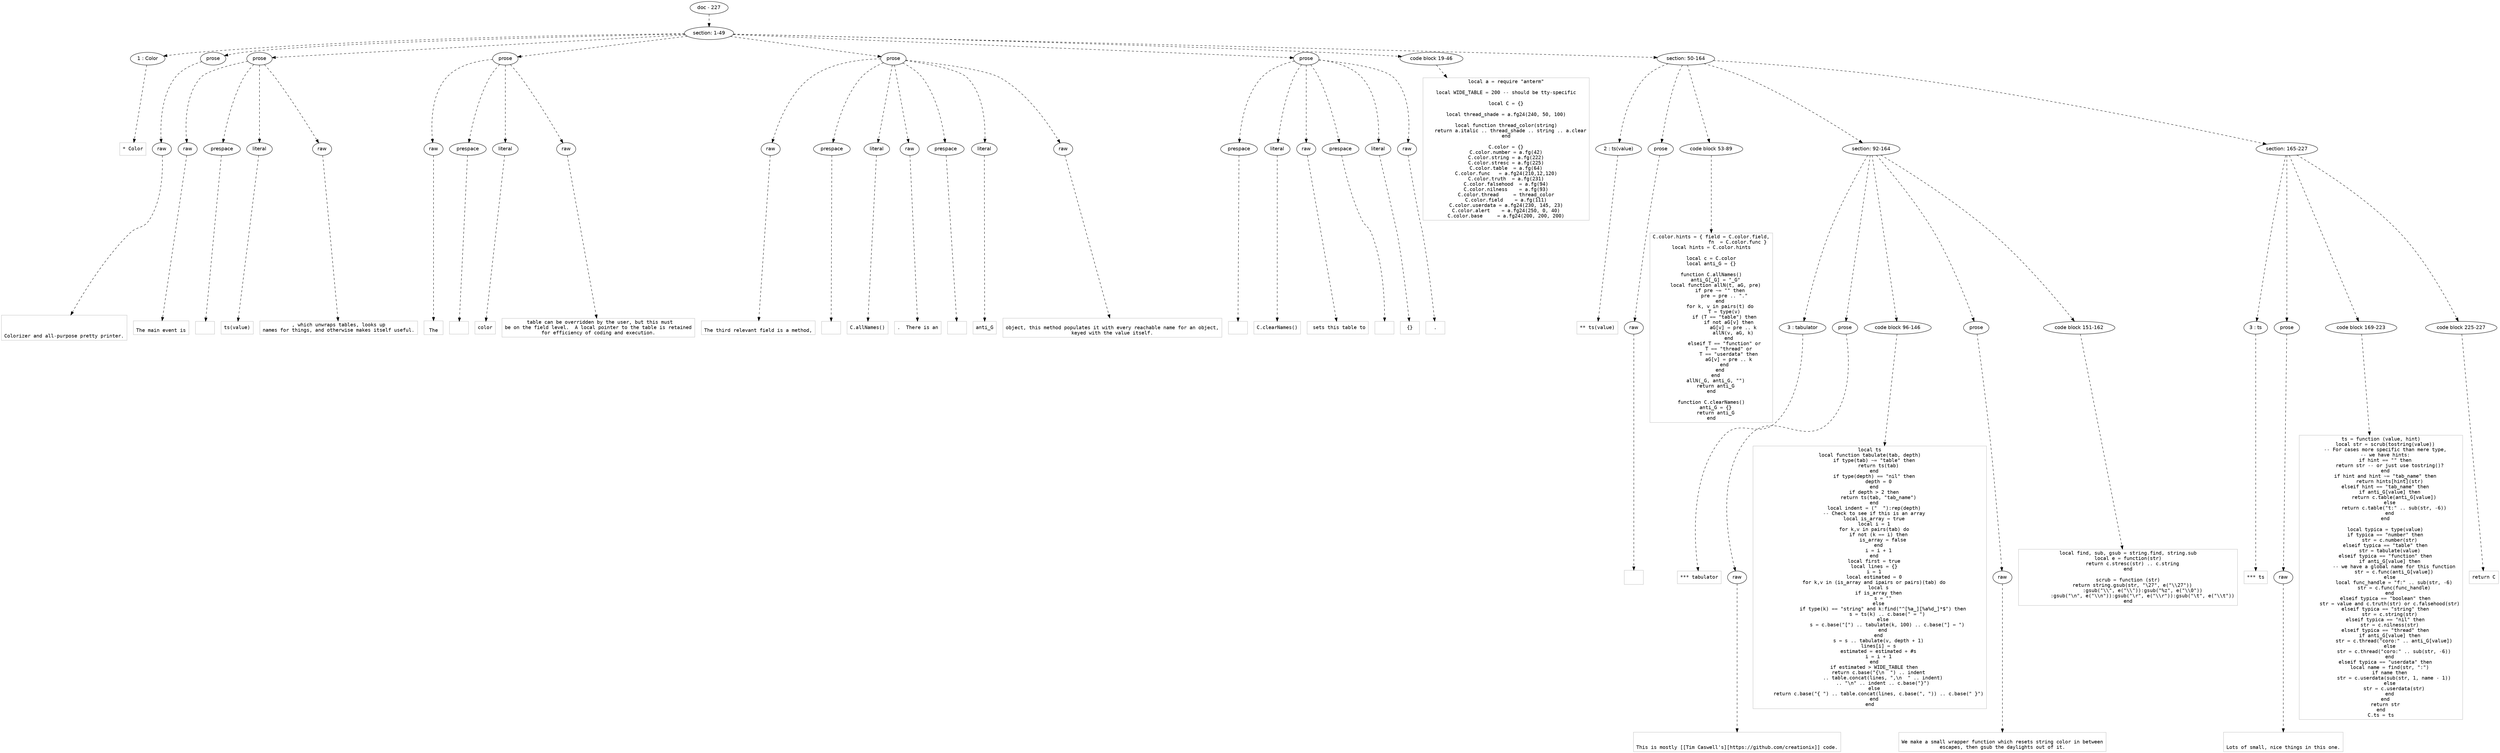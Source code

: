 digraph lpegNode {

node [fontname=Helvetica]
edge [style=dashed]

doc_0 [label="doc - 227"]


doc_0 -> { section_1}
{rank=same; section_1}

section_1 [label="section: 1-49"]


// END RANK doc_0

section_1 -> { header_2 prose_3 prose_4 prose_5 prose_6 prose_7 codeblock_8 section_9}
{rank=same; header_2 prose_3 prose_4 prose_5 prose_6 prose_7 codeblock_8 section_9}

header_2 [label="1 : Color"]

prose_3 [label="prose"]

prose_4 [label="prose"]

prose_5 [label="prose"]

prose_6 [label="prose"]

prose_7 [label="prose"]

codeblock_8 [label="code block 19-46"]

section_9 [label="section: 50-164"]


// END RANK section_1

header_2 -> leaf_10
leaf_10  [color=Gray,shape=rectangle,fontname=Inconsolata,label="* Color"]
// END RANK header_2

prose_3 -> { raw_11}
{rank=same; raw_11}

raw_11 [label="raw"]


// END RANK prose_3

raw_11 -> leaf_12
leaf_12  [color=Gray,shape=rectangle,fontname=Inconsolata,label="


Colorizer and all-purpose pretty printer.
"]
// END RANK raw_11

prose_4 -> { raw_13 prespace_14 literal_15 raw_16}
{rank=same; raw_13 prespace_14 literal_15 raw_16}

raw_13 [label="raw"]

prespace_14 [label="prespace"]

literal_15 [label="literal"]

raw_16 [label="raw"]


// END RANK prose_4

raw_13 -> leaf_17
leaf_17  [color=Gray,shape=rectangle,fontname=Inconsolata,label="
The main event is"]
// END RANK raw_13

prespace_14 -> leaf_18
leaf_18  [color=Gray,shape=rectangle,fontname=Inconsolata,label=" "]
// END RANK prespace_14

literal_15 -> leaf_19
leaf_19  [color=Gray,shape=rectangle,fontname=Inconsolata,label="ts(value)"]
// END RANK literal_15

raw_16 -> leaf_20
leaf_20  [color=Gray,shape=rectangle,fontname=Inconsolata,label=", which unwraps tables, looks up
names for things, and otherwise makes itself useful.
"]
// END RANK raw_16

prose_5 -> { raw_21 prespace_22 literal_23 raw_24}
{rank=same; raw_21 prespace_22 literal_23 raw_24}

raw_21 [label="raw"]

prespace_22 [label="prespace"]

literal_23 [label="literal"]

raw_24 [label="raw"]


// END RANK prose_5

raw_21 -> leaf_25
leaf_25  [color=Gray,shape=rectangle,fontname=Inconsolata,label="
The"]
// END RANK raw_21

prespace_22 -> leaf_26
leaf_26  [color=Gray,shape=rectangle,fontname=Inconsolata,label=" "]
// END RANK prespace_22

literal_23 -> leaf_27
leaf_27  [color=Gray,shape=rectangle,fontname=Inconsolata,label="color"]
// END RANK literal_23

raw_24 -> leaf_28
leaf_28  [color=Gray,shape=rectangle,fontname=Inconsolata,label=" table can be overridden by the user, but this must
be on the field level.  A local pointer to the table is retained
for efficiency of coding and execution.
"]
// END RANK raw_24

prose_6 -> { raw_29 prespace_30 literal_31 raw_32 prespace_33 literal_34 raw_35}
{rank=same; raw_29 prespace_30 literal_31 raw_32 prespace_33 literal_34 raw_35}

raw_29 [label="raw"]

prespace_30 [label="prespace"]

literal_31 [label="literal"]

raw_32 [label="raw"]

prespace_33 [label="prespace"]

literal_34 [label="literal"]

raw_35 [label="raw"]


// END RANK prose_6

raw_29 -> leaf_36
leaf_36  [color=Gray,shape=rectangle,fontname=Inconsolata,label="
The third relevant field is a method,"]
// END RANK raw_29

prespace_30 -> leaf_37
leaf_37  [color=Gray,shape=rectangle,fontname=Inconsolata,label=" "]
// END RANK prespace_30

literal_31 -> leaf_38
leaf_38  [color=Gray,shape=rectangle,fontname=Inconsolata,label="C.allNames()"]
// END RANK literal_31

raw_32 -> leaf_39
leaf_39  [color=Gray,shape=rectangle,fontname=Inconsolata,label=".  There is an"]
// END RANK raw_32

prespace_33 -> leaf_40
leaf_40  [color=Gray,shape=rectangle,fontname=Inconsolata,label=" "]
// END RANK prespace_33

literal_34 -> leaf_41
leaf_41  [color=Gray,shape=rectangle,fontname=Inconsolata,label="anti_G"]
// END RANK literal_34

raw_35 -> leaf_42
leaf_42  [color=Gray,shape=rectangle,fontname=Inconsolata,label="
object, this method populates it with every reachable name for an object,
keyed with the value itself.
"]
// END RANK raw_35

prose_7 -> { prespace_43 literal_44 raw_45 prespace_46 literal_47 raw_48}
{rank=same; prespace_43 literal_44 raw_45 prespace_46 literal_47 raw_48}

prespace_43 [label="prespace"]

literal_44 [label="literal"]

raw_45 [label="raw"]

prespace_46 [label="prespace"]

literal_47 [label="literal"]

raw_48 [label="raw"]


// END RANK prose_7

prespace_43 -> leaf_49
leaf_49  [color=Gray,shape=rectangle,fontname=Inconsolata,label=""]
// END RANK prespace_43

literal_44 -> leaf_50
leaf_50  [color=Gray,shape=rectangle,fontname=Inconsolata,label="C.clearNames()"]
// END RANK literal_44

raw_45 -> leaf_51
leaf_51  [color=Gray,shape=rectangle,fontname=Inconsolata,label=" sets this table to"]
// END RANK raw_45

prespace_46 -> leaf_52
leaf_52  [color=Gray,shape=rectangle,fontname=Inconsolata,label=" "]
// END RANK prespace_46

literal_47 -> leaf_53
leaf_53  [color=Gray,shape=rectangle,fontname=Inconsolata,label="{}"]
// END RANK literal_47

raw_48 -> leaf_54
leaf_54  [color=Gray,shape=rectangle,fontname=Inconsolata,label=".
"]
// END RANK raw_48

codeblock_8 -> leaf_55
leaf_55  [color=Gray,shape=rectangle,fontname=Inconsolata,label="local a = require \"anterm\"

local WIDE_TABLE = 200 -- should be tty-specific

local C = {}

local thread_shade = a.fg24(240, 50, 100)

local function thread_color(string)
   return a.italic .. thread_shade .. string .. a.clear
end

C.color = {}
C.color.number = a.fg(42)
C.color.string = a.fg(222)
C.color.stresc = a.fg(225)
C.color.table  = a.fg(64)
C.color.func   = a.fg24(210,12,120)
C.color.truth  = a.fg(231)
C.color.falsehood  = a.fg(94)
C.color.nilness    = a.fg(93)
C.color.thread     = thread_color
C.color.field    = a.fg(111)
C.color.userdata = a.fg24(230, 145, 23)
C.color.alert    = a.fg24(250, 0, 40)
C.color.base     = a.fg24(200, 200, 200)"]
// END RANK codeblock_8

section_9 -> { header_56 prose_57 codeblock_58 section_59 section_60}
{rank=same; header_56 prose_57 codeblock_58 section_59 section_60}

header_56 [label="2 : ts(value)"]

prose_57 [label="prose"]

codeblock_58 [label="code block 53-89"]

section_59 [label="section: 92-164"]

section_60 [label="section: 165-227"]


// END RANK section_9

header_56 -> leaf_61
leaf_61  [color=Gray,shape=rectangle,fontname=Inconsolata,label="** ts(value)"]
// END RANK header_56

prose_57 -> { raw_62}
{rank=same; raw_62}

raw_62 [label="raw"]


// END RANK prose_57

raw_62 -> leaf_63
leaf_63  [color=Gray,shape=rectangle,fontname=Inconsolata,label="

"]
// END RANK raw_62

codeblock_58 -> leaf_64
leaf_64  [color=Gray,shape=rectangle,fontname=Inconsolata,label="C.color.hints = { field = C.color.field,
                  fn  = C.color.func }
local hints = C.color.hints

local c = C.color
local anti_G = {}

function C.allNames()
   anti_G[_G] = \"_G\"
   local function allN(t, aG, pre)
      if pre ~= \"\" then
         pre = pre .. \".\"
      end
      for k, v in pairs(t) do
         T = type(v)
         if (T == \"table\") then
            if not aG[v] then
               aG[v] = pre .. k
               allN(v, aG, k)
            end
         elseif T == \"function\" or
            T == \"thread\" or
            T == \"userdata\" then
            aG[v] = pre .. k
         end
      end
   end
   allN(_G, anti_G, \"\")
   return anti_G
end

function C.clearNames()
   anti_G = {}
   return anti_G
end"]
// END RANK codeblock_58

section_59 -> { header_65 prose_66 codeblock_67 prose_68 codeblock_69}
{rank=same; header_65 prose_66 codeblock_67 prose_68 codeblock_69}

header_65 [label="3 : tabulator"]

prose_66 [label="prose"]

codeblock_67 [label="code block 96-146"]

prose_68 [label="prose"]

codeblock_69 [label="code block 151-162"]


// END RANK section_59

header_65 -> leaf_70
leaf_70  [color=Gray,shape=rectangle,fontname=Inconsolata,label="*** tabulator"]
// END RANK header_65

prose_66 -> { raw_71}
{rank=same; raw_71}

raw_71 [label="raw"]


// END RANK prose_66

raw_71 -> leaf_72
leaf_72  [color=Gray,shape=rectangle,fontname=Inconsolata,label="

This is mostly [[Tim Caswell's][https://github.com/creationix]] code.
"]
// END RANK raw_71

codeblock_67 -> leaf_73
leaf_73  [color=Gray,shape=rectangle,fontname=Inconsolata,label="local ts
local function tabulate(tab, depth)
   if type(tab) ~= \"table\" then
      return ts(tab)
   end
   if type(depth) == \"nil\" then
      depth = 0
   end
   if depth > 2 then
      return ts(tab, \"tab_name\")
   end
   local indent = (\"  \"):rep(depth)
   -- Check to see if this is an array
   local is_array = true
   local i = 1
   for k,v in pairs(tab) do
      if not (k == i) then
         is_array = false
      end
      i = i + 1
   end
   local first = true
   local lines = {}
   i = 1
   local estimated = 0
   for k,v in (is_array and ipairs or pairs)(tab) do
      local s
      if is_array then
         s = \"\"
      else
         if type(k) == \"string\" and k:find(\"^[%a_][%a%d_]*$\") then
            s = ts(k) .. c.base(\" = \")
         else
            s = c.base(\"[\") .. tabulate(k, 100) .. c.base(\"] = \")
         end
      end
      s = s .. tabulate(v, depth + 1)
      lines[i] = s
      estimated = estimated + #s
      i = i + 1
   end
   if estimated > WIDE_TABLE then
      return c.base(\"{\\n  \") .. indent
         .. table.concat(lines, \",\\n  \" .. indent)
         .. \"\\n\" .. indent .. c.base(\"}\")
   else
      return c.base(\"{ \") .. table.concat(lines, c.base(\", \")) .. c.base(\" }\")
   end
end"]
// END RANK codeblock_67

prose_68 -> { raw_74}
{rank=same; raw_74}

raw_74 [label="raw"]


// END RANK prose_68

raw_74 -> leaf_75
leaf_75  [color=Gray,shape=rectangle,fontname=Inconsolata,label="
We make a small wrapper function which resets string color in between
escapes, then gsub the daylights out of it.
"]
// END RANK raw_74

codeblock_69 -> leaf_76
leaf_76  [color=Gray,shape=rectangle,fontname=Inconsolata,label="local find, sub, gsub = string.find, string.sub
local e = function(str)
   return c.stresc(str) .. c.string
end

scrub = function (str)
   return string.gsub(str, \"\\27\", e(\"\\\\27\"))
          :gsub(\"\\\\\", e(\"\\\\\")):gsub(\"%z\", e(\"\\\\0\"))
          :gsub(\"\\n\", e(\"\\\\n\")):gsub(\"\\r\", e(\"\\\\r\")):gsub(\"\\t\", e(\"\\\\t\"))
end"]
// END RANK codeblock_69

section_60 -> { header_77 prose_78 codeblock_79 codeblock_80}
{rank=same; header_77 prose_78 codeblock_79 codeblock_80}

header_77 [label="3 : ts"]

prose_78 [label="prose"]

codeblock_79 [label="code block 169-223"]

codeblock_80 [label="code block 225-227"]


// END RANK section_60

header_77 -> leaf_81
leaf_81  [color=Gray,shape=rectangle,fontname=Inconsolata,label="*** ts"]
// END RANK header_77

prose_78 -> { raw_82}
{rank=same; raw_82}

raw_82 [label="raw"]


// END RANK prose_78

raw_82 -> leaf_83
leaf_83  [color=Gray,shape=rectangle,fontname=Inconsolata,label="

Lots of small, nice things in this one.
"]
// END RANK raw_82

codeblock_79 -> leaf_84
leaf_84  [color=Gray,shape=rectangle,fontname=Inconsolata,label="ts = function (value, hint)
   local str = scrub(tostring(value))
   -- For cases more specific than mere type,
   -- we have hints:
   if hint == \"\" then
      return str -- or just use tostring()?
   end
   if hint and hint ~= \"tab_name\" then
      return hints[hint](str)
   elseif hint == \"tab_name\" then
      if anti_G[value] then
         return c.table(anti_G[value])
      else
         return c.table(\"t:\" .. sub(str, -6))
      end
   end

   local typica = type(value)
   if typica == \"number\" then
      str = c.number(str)
   elseif typica == \"table\" then
      str = tabulate(value)
   elseif typica == \"function\" then
      if anti_G[value] then
         -- we have a global name for this function
         str = c.func(anti_G[value])
      else
         local func_handle = \"f:\" .. sub(str, -6)
         str = c.func(func_handle)
      end
   elseif typica == \"boolean\" then
      str = value and c.truth(str) or c.falsehood(str)
   elseif typica == \"string\" then
      str = c.string(str)
   elseif typica == \"nil\" then
      str = c.nilness(str)
   elseif typica == \"thread\" then
      if anti_G[value] then
         str = c.thread(\"coro:\" .. anti_G[value])
      else
         str = c.thread(\"coro:\" .. sub(str, -6))
      end
   elseif typica == \"userdata\" then
      local name = find(str, \":\")
      if name then
         str = c.userdata(sub(str, 1, name - 1))
      else
         str = c.userdata(str)
      end
   end
   return str
end
C.ts = ts"]
// END RANK codeblock_79

codeblock_80 -> leaf_85
leaf_85  [color=Gray,shape=rectangle,fontname=Inconsolata,label="return C"]
// END RANK codeblock_80


}
